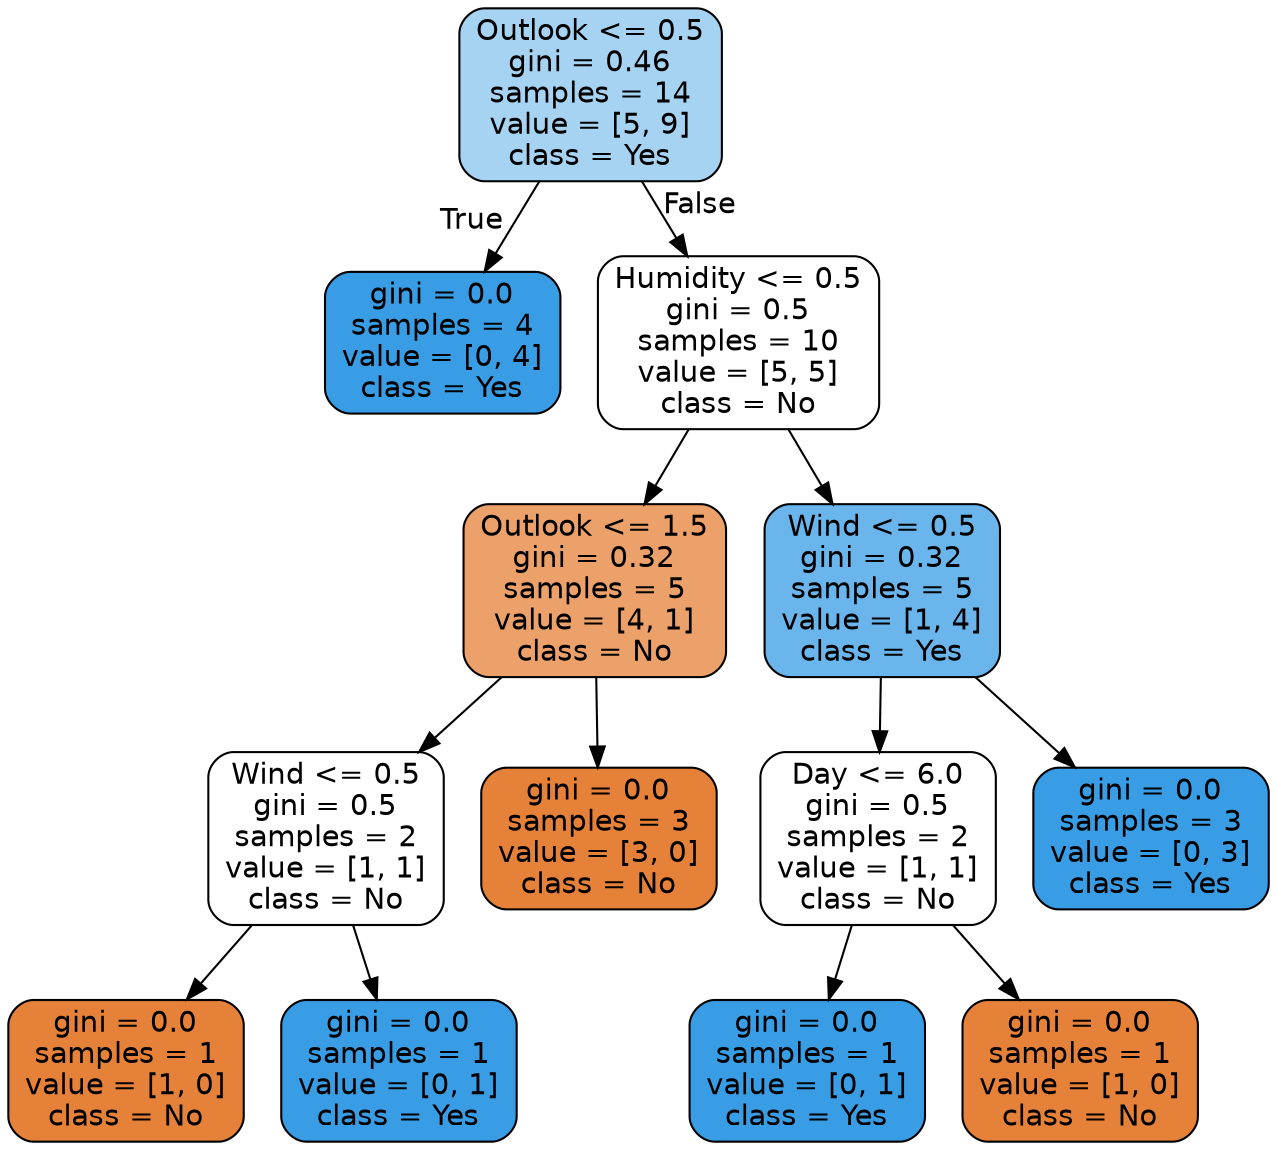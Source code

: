 digraph Tree {
node [shape=box, style="filled, rounded", color="black", fontname="helvetica"] ;
edge [fontname="helvetica"] ;
0 [label="Outlook <= 0.5\ngini = 0.46\nsamples = 14\nvalue = [5, 9]\nclass = Yes", fillcolor="#a7d3f3"] ;
1 [label="gini = 0.0\nsamples = 4\nvalue = [0, 4]\nclass = Yes", fillcolor="#399de5"] ;
0 -> 1 [labeldistance=2.5, labelangle=45, headlabel="True"] ;
2 [label="Humidity <= 0.5\ngini = 0.5\nsamples = 10\nvalue = [5, 5]\nclass = No", fillcolor="#ffffff"] ;
0 -> 2 [labeldistance=2.5, labelangle=-45, headlabel="False"] ;
3 [label="Outlook <= 1.5\ngini = 0.32\nsamples = 5\nvalue = [4, 1]\nclass = No", fillcolor="#eca06a"] ;
2 -> 3 ;
4 [label="Wind <= 0.5\ngini = 0.5\nsamples = 2\nvalue = [1, 1]\nclass = No", fillcolor="#ffffff"] ;
3 -> 4 ;
5 [label="gini = 0.0\nsamples = 1\nvalue = [1, 0]\nclass = No", fillcolor="#e58139"] ;
4 -> 5 ;
6 [label="gini = 0.0\nsamples = 1\nvalue = [0, 1]\nclass = Yes", fillcolor="#399de5"] ;
4 -> 6 ;
7 [label="gini = 0.0\nsamples = 3\nvalue = [3, 0]\nclass = No", fillcolor="#e58139"] ;
3 -> 7 ;
8 [label="Wind <= 0.5\ngini = 0.32\nsamples = 5\nvalue = [1, 4]\nclass = Yes", fillcolor="#6ab6ec"] ;
2 -> 8 ;
9 [label="Day <= 6.0\ngini = 0.5\nsamples = 2\nvalue = [1, 1]\nclass = No", fillcolor="#ffffff"] ;
8 -> 9 ;
10 [label="gini = 0.0\nsamples = 1\nvalue = [0, 1]\nclass = Yes", fillcolor="#399de5"] ;
9 -> 10 ;
11 [label="gini = 0.0\nsamples = 1\nvalue = [1, 0]\nclass = No", fillcolor="#e58139"] ;
9 -> 11 ;
12 [label="gini = 0.0\nsamples = 3\nvalue = [0, 3]\nclass = Yes", fillcolor="#399de5"] ;
8 -> 12 ;
}